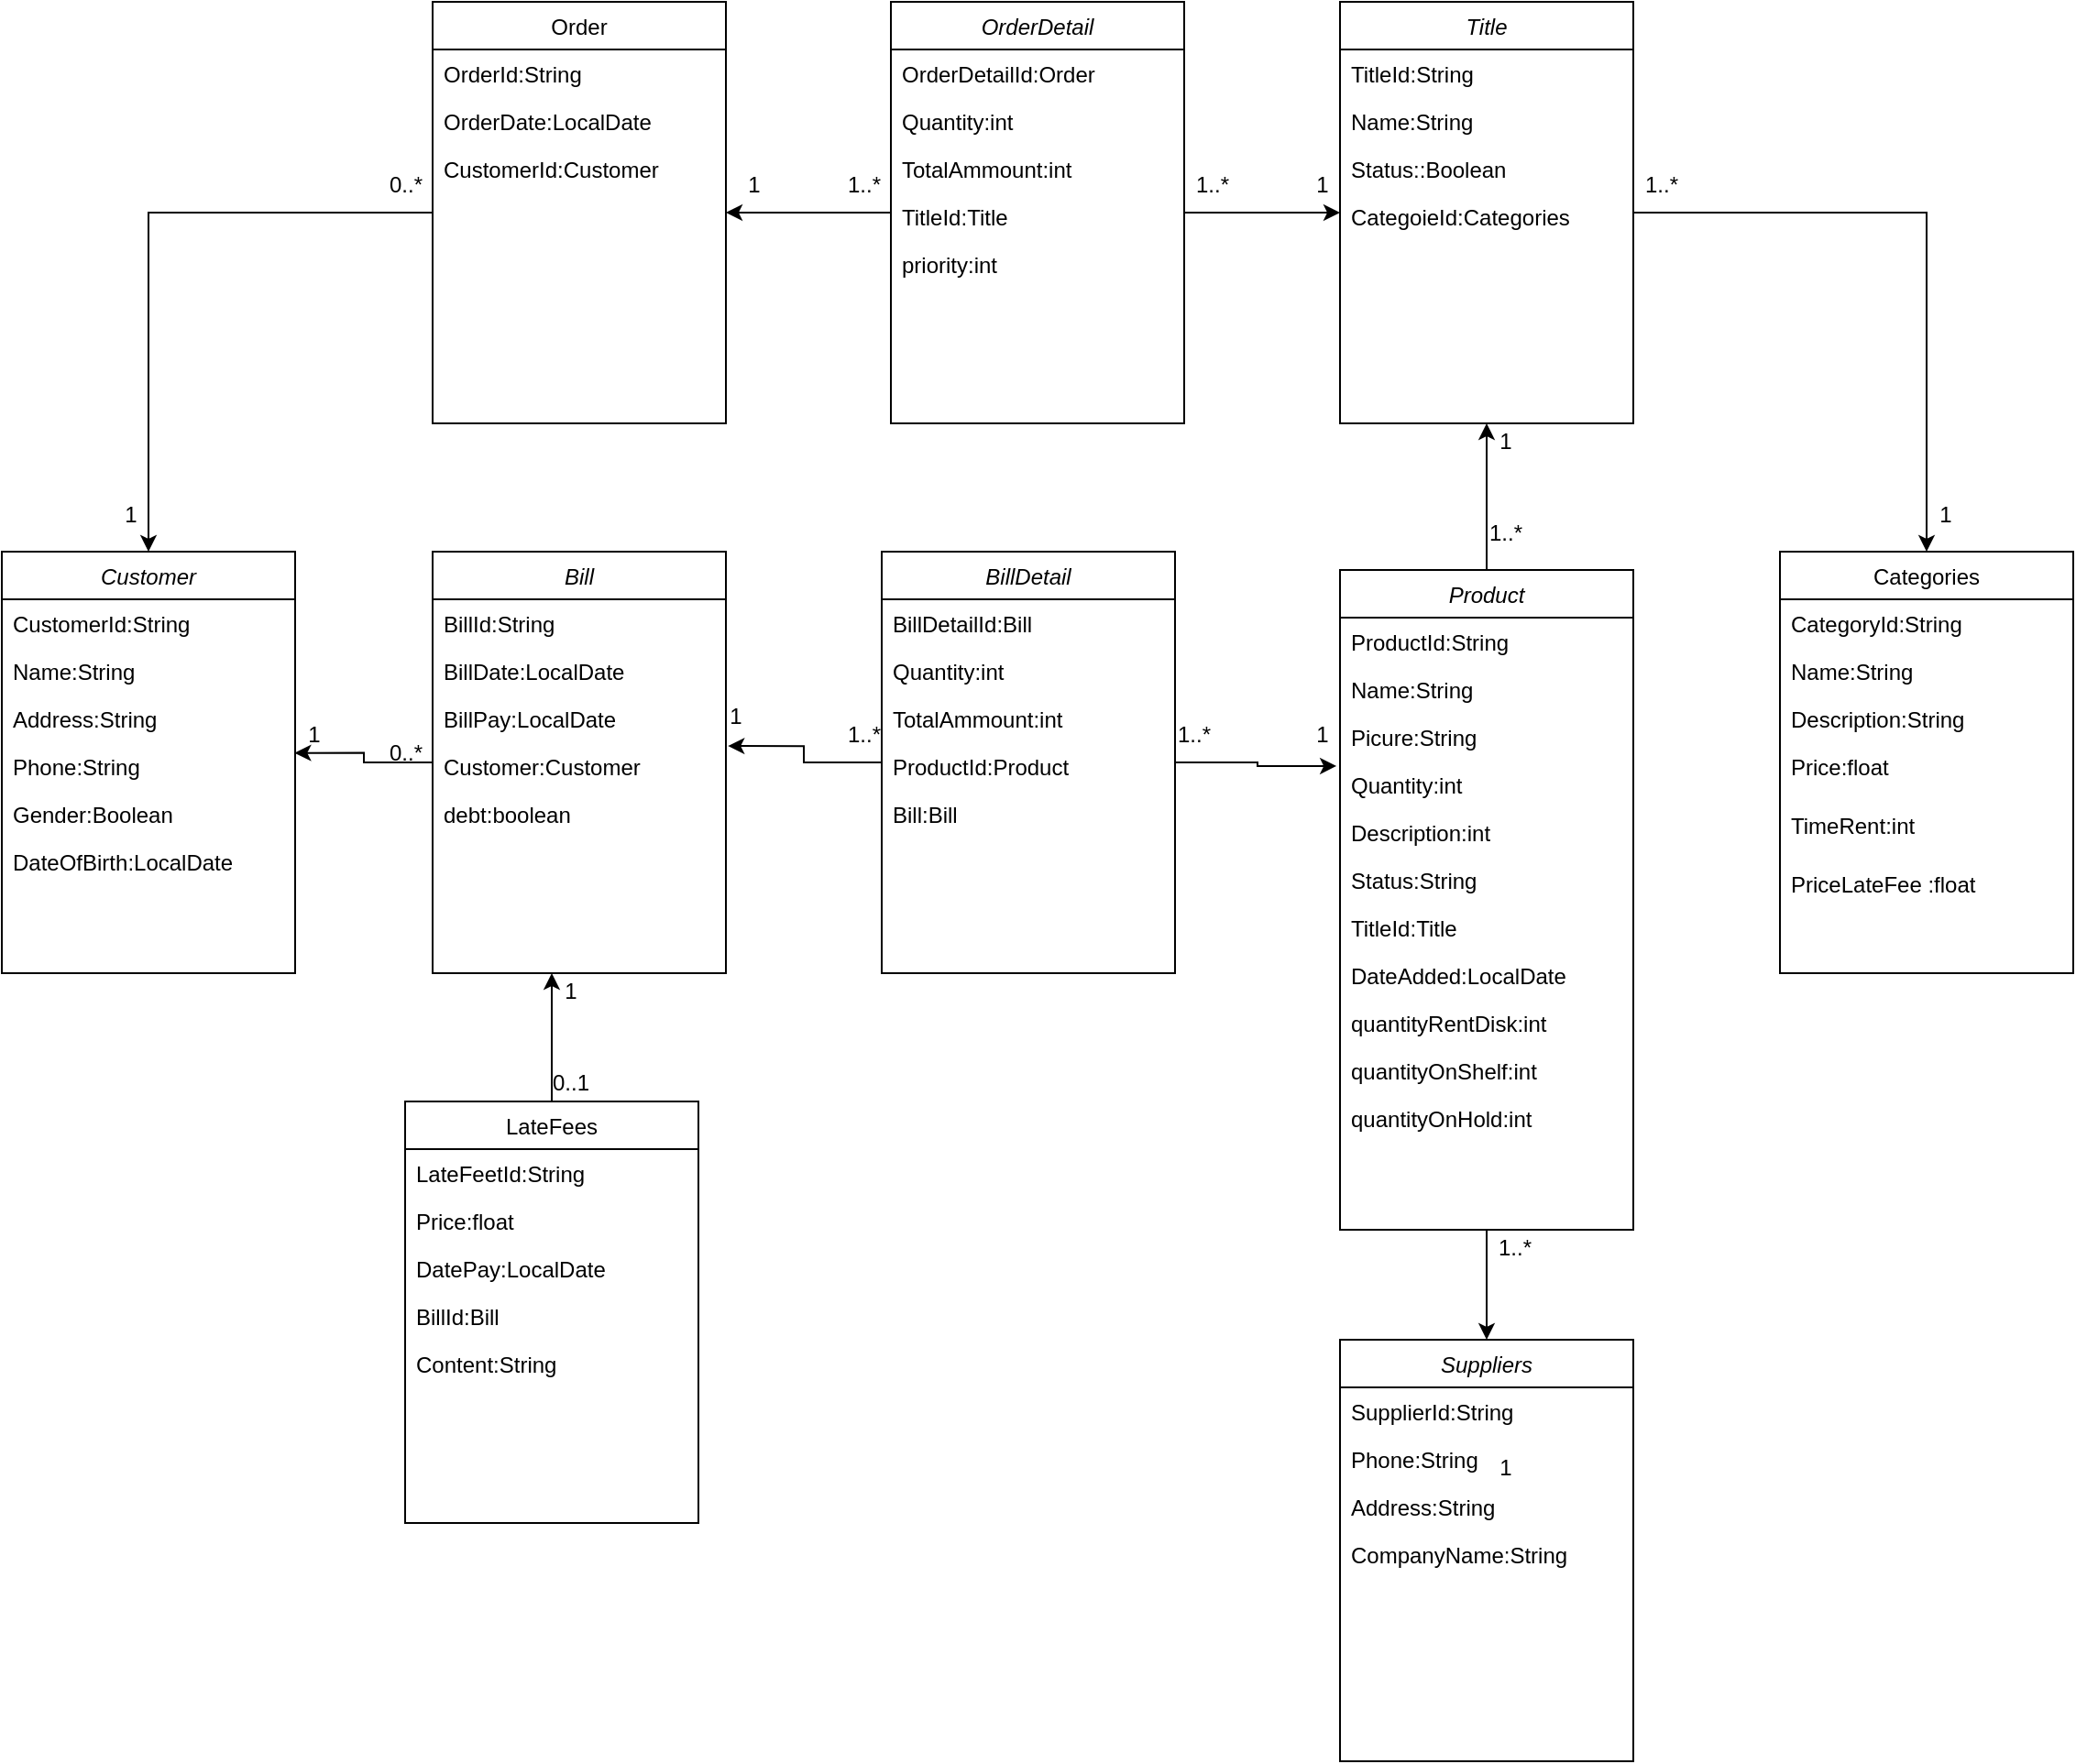 <mxfile version="13.10.9" type="github">
  <diagram id="C5RBs43oDa-KdzZeNtuy" name="Page-1">
    <mxGraphModel dx="1570" dy="2002" grid="1" gridSize="10" guides="1" tooltips="1" connect="1" arrows="1" fold="1" page="1" pageScale="1" pageWidth="827" pageHeight="1169" math="0" shadow="0">
      <root>
        <mxCell id="WIyWlLk6GJQsqaUBKTNV-0" />
        <mxCell id="WIyWlLk6GJQsqaUBKTNV-1" parent="WIyWlLk6GJQsqaUBKTNV-0" />
        <mxCell id="HUHal7CJubi-LXtCCVxJ-63" style="edgeStyle=orthogonalEdgeStyle;rounded=0;orthogonalLoop=1;jettySize=auto;html=1;entryX=0.5;entryY=0;entryDx=0;entryDy=0;" parent="WIyWlLk6GJQsqaUBKTNV-1" source="HUHal7CJubi-LXtCCVxJ-17" target="HUHal7CJubi-LXtCCVxJ-24" edge="1">
          <mxGeometry relative="1" as="geometry" />
        </mxCell>
        <mxCell id="HUHal7CJubi-LXtCCVxJ-87" style="edgeStyle=orthogonalEdgeStyle;rounded=0;orthogonalLoop=1;jettySize=auto;html=1;entryX=0.5;entryY=1;entryDx=0;entryDy=0;" parent="WIyWlLk6GJQsqaUBKTNV-1" source="HUHal7CJubi-LXtCCVxJ-17" target="HUHal7CJubi-LXtCCVxJ-28" edge="1">
          <mxGeometry relative="1" as="geometry" />
        </mxCell>
        <mxCell id="HUHal7CJubi-LXtCCVxJ-17" value="Product" style="swimlane;fontStyle=2;align=center;verticalAlign=top;childLayout=stackLayout;horizontal=1;startSize=26;horizontalStack=0;resizeParent=1;resizeLast=0;collapsible=1;marginBottom=0;rounded=0;shadow=0;strokeWidth=1;" parent="WIyWlLk6GJQsqaUBKTNV-1" vertex="1">
          <mxGeometry x="700" y="50" width="160" height="360" as="geometry">
            <mxRectangle x="230" y="140" width="160" height="26" as="alternateBounds" />
          </mxGeometry>
        </mxCell>
        <mxCell id="HUHal7CJubi-LXtCCVxJ-18" value="ProductId:String" style="text;align=left;verticalAlign=top;spacingLeft=4;spacingRight=4;overflow=hidden;rotatable=0;points=[[0,0.5],[1,0.5]];portConstraint=eastwest;" parent="HUHal7CJubi-LXtCCVxJ-17" vertex="1">
          <mxGeometry y="26" width="160" height="26" as="geometry" />
        </mxCell>
        <mxCell id="HUHal7CJubi-LXtCCVxJ-19" value="Name:String" style="text;align=left;verticalAlign=top;spacingLeft=4;spacingRight=4;overflow=hidden;rotatable=0;points=[[0,0.5],[1,0.5]];portConstraint=eastwest;" parent="HUHal7CJubi-LXtCCVxJ-17" vertex="1">
          <mxGeometry y="52" width="160" height="26" as="geometry" />
        </mxCell>
        <mxCell id="HUHal7CJubi-LXtCCVxJ-22" value="Picure:String" style="text;align=left;verticalAlign=top;spacingLeft=4;spacingRight=4;overflow=hidden;rotatable=0;points=[[0,0.5],[1,0.5]];portConstraint=eastwest;" parent="HUHal7CJubi-LXtCCVxJ-17" vertex="1">
          <mxGeometry y="78" width="160" height="26" as="geometry" />
        </mxCell>
        <mxCell id="HUHal7CJubi-LXtCCVxJ-51" value="Quantity:int" style="text;align=left;verticalAlign=top;spacingLeft=4;spacingRight=4;overflow=hidden;rotatable=0;points=[[0,0.5],[1,0.5]];portConstraint=eastwest;" parent="HUHal7CJubi-LXtCCVxJ-17" vertex="1">
          <mxGeometry y="104" width="160" height="26" as="geometry" />
        </mxCell>
        <mxCell id="HUHal7CJubi-LXtCCVxJ-52" value="Description:int" style="text;align=left;verticalAlign=top;spacingLeft=4;spacingRight=4;overflow=hidden;rotatable=0;points=[[0,0.5],[1,0.5]];portConstraint=eastwest;" parent="HUHal7CJubi-LXtCCVxJ-17" vertex="1">
          <mxGeometry y="130" width="160" height="26" as="geometry" />
        </mxCell>
        <mxCell id="HUHal7CJubi-LXtCCVxJ-54" value="Status:String" style="text;align=left;verticalAlign=top;spacingLeft=4;spacingRight=4;overflow=hidden;rotatable=0;points=[[0,0.5],[1,0.5]];portConstraint=eastwest;" parent="HUHal7CJubi-LXtCCVxJ-17" vertex="1">
          <mxGeometry y="156" width="160" height="26" as="geometry" />
        </mxCell>
        <mxCell id="3YXi7fwlqKHGW41oBB8G-20" value="TitleId:Title" style="text;align=left;verticalAlign=top;spacingLeft=4;spacingRight=4;overflow=hidden;rotatable=0;points=[[0,0.5],[1,0.5]];portConstraint=eastwest;" parent="HUHal7CJubi-LXtCCVxJ-17" vertex="1">
          <mxGeometry y="182" width="160" height="26" as="geometry" />
        </mxCell>
        <mxCell id="3YXi7fwlqKHGW41oBB8G-22" value="DateAdded:LocalDate" style="text;align=left;verticalAlign=top;spacingLeft=4;spacingRight=4;overflow=hidden;rotatable=0;points=[[0,0.5],[1,0.5]];portConstraint=eastwest;" parent="HUHal7CJubi-LXtCCVxJ-17" vertex="1">
          <mxGeometry y="208" width="160" height="26" as="geometry" />
        </mxCell>
        <mxCell id="K57Bx2B3F6xxLBVEfAJs-2" value="quantityRentDisk:int" style="text;align=left;verticalAlign=top;spacingLeft=4;spacingRight=4;overflow=hidden;rotatable=0;points=[[0,0.5],[1,0.5]];portConstraint=eastwest;" vertex="1" parent="HUHal7CJubi-LXtCCVxJ-17">
          <mxGeometry y="234" width="160" height="26" as="geometry" />
        </mxCell>
        <mxCell id="K57Bx2B3F6xxLBVEfAJs-3" value="quantityOnShelf:int" style="text;align=left;verticalAlign=top;spacingLeft=4;spacingRight=4;overflow=hidden;rotatable=0;points=[[0,0.5],[1,0.5]];portConstraint=eastwest;" vertex="1" parent="HUHal7CJubi-LXtCCVxJ-17">
          <mxGeometry y="260" width="160" height="26" as="geometry" />
        </mxCell>
        <mxCell id="K57Bx2B3F6xxLBVEfAJs-4" value="quantityOnHold:int" style="text;align=left;verticalAlign=top;spacingLeft=4;spacingRight=4;overflow=hidden;rotatable=0;points=[[0,0.5],[1,0.5]];portConstraint=eastwest;" vertex="1" parent="HUHal7CJubi-LXtCCVxJ-17">
          <mxGeometry y="286" width="160" height="26" as="geometry" />
        </mxCell>
        <mxCell id="zkfFHV4jXpPFQw0GAbJ--6" value="Categories" style="swimlane;fontStyle=0;align=center;verticalAlign=top;childLayout=stackLayout;horizontal=1;startSize=26;horizontalStack=0;resizeParent=1;resizeLast=0;collapsible=1;marginBottom=0;rounded=0;shadow=0;strokeWidth=1;" parent="WIyWlLk6GJQsqaUBKTNV-1" vertex="1">
          <mxGeometry x="940" y="40" width="160" height="230" as="geometry">
            <mxRectangle x="130" y="380" width="160" height="26" as="alternateBounds" />
          </mxGeometry>
        </mxCell>
        <mxCell id="HUHal7CJubi-LXtCCVxJ-9" value="CategoryId:String" style="text;align=left;verticalAlign=top;spacingLeft=4;spacingRight=4;overflow=hidden;rotatable=0;points=[[0,0.5],[1,0.5]];portConstraint=eastwest;" parent="zkfFHV4jXpPFQw0GAbJ--6" vertex="1">
          <mxGeometry y="26" width="160" height="26" as="geometry" />
        </mxCell>
        <mxCell id="HUHal7CJubi-LXtCCVxJ-15" value="Name:String" style="text;align=left;verticalAlign=top;spacingLeft=4;spacingRight=4;overflow=hidden;rotatable=0;points=[[0,0.5],[1,0.5]];portConstraint=eastwest;" parent="zkfFHV4jXpPFQw0GAbJ--6" vertex="1">
          <mxGeometry y="52" width="160" height="26" as="geometry" />
        </mxCell>
        <mxCell id="HUHal7CJubi-LXtCCVxJ-56" value="Description:String" style="text;align=left;verticalAlign=top;spacingLeft=4;spacingRight=4;overflow=hidden;rotatable=0;points=[[0,0.5],[1,0.5]];portConstraint=eastwest;" parent="zkfFHV4jXpPFQw0GAbJ--6" vertex="1">
          <mxGeometry y="78" width="160" height="26" as="geometry" />
        </mxCell>
        <mxCell id="HUHal7CJubi-LXtCCVxJ-83" value="Price:float" style="text;align=left;verticalAlign=top;spacingLeft=4;spacingRight=4;overflow=hidden;rotatable=0;points=[[0,0.5],[1,0.5]];portConstraint=eastwest;" parent="zkfFHV4jXpPFQw0GAbJ--6" vertex="1">
          <mxGeometry y="104" width="160" height="32" as="geometry" />
        </mxCell>
        <mxCell id="N1oxQZjnL26XVoBsQ3vX-0" value="TimeRent:int" style="text;align=left;verticalAlign=top;spacingLeft=4;spacingRight=4;overflow=hidden;rotatable=0;points=[[0,0.5],[1,0.5]];portConstraint=eastwest;" parent="zkfFHV4jXpPFQw0GAbJ--6" vertex="1">
          <mxGeometry y="136" width="160" height="32" as="geometry" />
        </mxCell>
        <mxCell id="K57Bx2B3F6xxLBVEfAJs-1" value="PriceLateFee :float" style="text;align=left;verticalAlign=top;spacingLeft=4;spacingRight=4;overflow=hidden;rotatable=0;points=[[0,0.5],[1,0.5]];portConstraint=eastwest;" vertex="1" parent="zkfFHV4jXpPFQw0GAbJ--6">
          <mxGeometry y="168" width="160" height="32" as="geometry" />
        </mxCell>
        <mxCell id="HUHal7CJubi-LXtCCVxJ-24" value="Suppliers" style="swimlane;fontStyle=2;align=center;verticalAlign=top;childLayout=stackLayout;horizontal=1;startSize=26;horizontalStack=0;resizeParent=1;resizeLast=0;collapsible=1;marginBottom=0;rounded=0;shadow=0;strokeWidth=1;" parent="WIyWlLk6GJQsqaUBKTNV-1" vertex="1">
          <mxGeometry x="700" y="470" width="160" height="230" as="geometry">
            <mxRectangle x="230" y="140" width="160" height="26" as="alternateBounds" />
          </mxGeometry>
        </mxCell>
        <mxCell id="HUHal7CJubi-LXtCCVxJ-25" value="SupplierId:String" style="text;align=left;verticalAlign=top;spacingLeft=4;spacingRight=4;overflow=hidden;rotatable=0;points=[[0,0.5],[1,0.5]];portConstraint=eastwest;" parent="HUHal7CJubi-LXtCCVxJ-24" vertex="1">
          <mxGeometry y="26" width="160" height="26" as="geometry" />
        </mxCell>
        <mxCell id="HUHal7CJubi-LXtCCVxJ-26" value="Phone:String" style="text;align=left;verticalAlign=top;spacingLeft=4;spacingRight=4;overflow=hidden;rotatable=0;points=[[0,0.5],[1,0.5]];portConstraint=eastwest;" parent="HUHal7CJubi-LXtCCVxJ-24" vertex="1">
          <mxGeometry y="52" width="160" height="26" as="geometry" />
        </mxCell>
        <mxCell id="HUHal7CJubi-LXtCCVxJ-27" value="Address:String" style="text;align=left;verticalAlign=top;spacingLeft=4;spacingRight=4;overflow=hidden;rotatable=0;points=[[0,0.5],[1,0.5]];portConstraint=eastwest;" parent="HUHal7CJubi-LXtCCVxJ-24" vertex="1">
          <mxGeometry y="78" width="160" height="26" as="geometry" />
        </mxCell>
        <mxCell id="HUHal7CJubi-LXtCCVxJ-32" value="CompanyName:String" style="text;align=left;verticalAlign=top;spacingLeft=4;spacingRight=4;overflow=hidden;rotatable=0;points=[[0,0.5],[1,0.5]];portConstraint=eastwest;" parent="HUHal7CJubi-LXtCCVxJ-24" vertex="1">
          <mxGeometry y="104" width="160" height="26" as="geometry" />
        </mxCell>
        <mxCell id="HUHal7CJubi-LXtCCVxJ-65" value="1" style="text;html=1;align=center;verticalAlign=middle;resizable=0;points=[];autosize=1;" parent="WIyWlLk6GJQsqaUBKTNV-1" vertex="1">
          <mxGeometry x="780" y="530" width="20" height="20" as="geometry" />
        </mxCell>
        <mxCell id="HUHal7CJubi-LXtCCVxJ-66" value="1..*" style="text;html=1;align=center;verticalAlign=middle;resizable=0;points=[];autosize=1;" parent="WIyWlLk6GJQsqaUBKTNV-1" vertex="1">
          <mxGeometry x="780" y="410" width="30" height="20" as="geometry" />
        </mxCell>
        <mxCell id="HUHal7CJubi-LXtCCVxJ-67" value="1..*" style="text;html=1;align=center;verticalAlign=middle;resizable=0;points=[];autosize=1;" parent="WIyWlLk6GJQsqaUBKTNV-1" vertex="1">
          <mxGeometry x="860" y="-170" width="30" height="20" as="geometry" />
        </mxCell>
        <mxCell id="HUHal7CJubi-LXtCCVxJ-68" value="1" style="text;html=1;align=center;verticalAlign=middle;resizable=0;points=[];autosize=1;" parent="WIyWlLk6GJQsqaUBKTNV-1" vertex="1">
          <mxGeometry x="1020" y="10" width="20" height="20" as="geometry" />
        </mxCell>
        <mxCell id="HUHal7CJubi-LXtCCVxJ-75" style="edgeStyle=orthogonalEdgeStyle;rounded=0;orthogonalLoop=1;jettySize=auto;html=1;entryX=0.998;entryY=0.224;entryDx=0;entryDy=0;entryPerimeter=0;" parent="WIyWlLk6GJQsqaUBKTNV-1" source="HUHal7CJubi-LXtCCVxJ-57" target="HUHal7CJubi-LXtCCVxJ-11" edge="1">
          <mxGeometry relative="1" as="geometry" />
        </mxCell>
        <mxCell id="HUHal7CJubi-LXtCCVxJ-73" style="edgeStyle=orthogonalEdgeStyle;rounded=0;orthogonalLoop=1;jettySize=auto;html=1;entryX=-0.012;entryY=0.115;entryDx=0;entryDy=0;entryPerimeter=0;" parent="WIyWlLk6GJQsqaUBKTNV-1" source="HUHal7CJubi-LXtCCVxJ-39" target="HUHal7CJubi-LXtCCVxJ-51" edge="1">
          <mxGeometry relative="1" as="geometry" />
        </mxCell>
        <mxCell id="HUHal7CJubi-LXtCCVxJ-74" style="edgeStyle=orthogonalEdgeStyle;rounded=0;orthogonalLoop=1;jettySize=auto;html=1;entryX=1.007;entryY=0.079;entryDx=0;entryDy=0;entryPerimeter=0;" parent="WIyWlLk6GJQsqaUBKTNV-1" source="HUHal7CJubi-LXtCCVxJ-39" target="HUHal7CJubi-LXtCCVxJ-61" edge="1">
          <mxGeometry relative="1" as="geometry" />
        </mxCell>
        <mxCell id="HUHal7CJubi-LXtCCVxJ-39" value="BillDetail" style="swimlane;fontStyle=2;align=center;verticalAlign=top;childLayout=stackLayout;horizontal=1;startSize=26;horizontalStack=0;resizeParent=1;resizeLast=0;collapsible=1;marginBottom=0;rounded=0;shadow=0;strokeWidth=1;" parent="WIyWlLk6GJQsqaUBKTNV-1" vertex="1">
          <mxGeometry x="450" y="40" width="160" height="230" as="geometry">
            <mxRectangle x="230" y="140" width="160" height="26" as="alternateBounds" />
          </mxGeometry>
        </mxCell>
        <mxCell id="HUHal7CJubi-LXtCCVxJ-40" value="BillDetailId:Bill" style="text;align=left;verticalAlign=top;spacingLeft=4;spacingRight=4;overflow=hidden;rotatable=0;points=[[0,0.5],[1,0.5]];portConstraint=eastwest;" parent="HUHal7CJubi-LXtCCVxJ-39" vertex="1">
          <mxGeometry y="26" width="160" height="26" as="geometry" />
        </mxCell>
        <mxCell id="HUHal7CJubi-LXtCCVxJ-41" value="Quantity:int" style="text;align=left;verticalAlign=top;spacingLeft=4;spacingRight=4;overflow=hidden;rotatable=0;points=[[0,0.5],[1,0.5]];portConstraint=eastwest;" parent="HUHal7CJubi-LXtCCVxJ-39" vertex="1">
          <mxGeometry y="52" width="160" height="26" as="geometry" />
        </mxCell>
        <mxCell id="HUHal7CJubi-LXtCCVxJ-42" value="TotalAmmount:int" style="text;align=left;verticalAlign=top;spacingLeft=4;spacingRight=4;overflow=hidden;rotatable=0;points=[[0,0.5],[1,0.5]];portConstraint=eastwest;" parent="HUHal7CJubi-LXtCCVxJ-39" vertex="1">
          <mxGeometry y="78" width="160" height="26" as="geometry" />
        </mxCell>
        <mxCell id="HUHal7CJubi-LXtCCVxJ-43" value="ProductId:Product" style="text;align=left;verticalAlign=top;spacingLeft=4;spacingRight=4;overflow=hidden;rotatable=0;points=[[0,0.5],[1,0.5]];portConstraint=eastwest;" parent="HUHal7CJubi-LXtCCVxJ-39" vertex="1">
          <mxGeometry y="104" width="160" height="26" as="geometry" />
        </mxCell>
        <mxCell id="K57Bx2B3F6xxLBVEfAJs-0" value="Bill:Bill" style="text;align=left;verticalAlign=top;spacingLeft=4;spacingRight=4;overflow=hidden;rotatable=0;points=[[0,0.5],[1,0.5]];portConstraint=eastwest;" vertex="1" parent="HUHal7CJubi-LXtCCVxJ-39">
          <mxGeometry y="130" width="160" height="26" as="geometry" />
        </mxCell>
        <mxCell id="zkfFHV4jXpPFQw0GAbJ--0" value="Customer" style="swimlane;fontStyle=2;align=center;verticalAlign=top;childLayout=stackLayout;horizontal=1;startSize=26;horizontalStack=0;resizeParent=1;resizeLast=0;collapsible=1;marginBottom=0;rounded=0;shadow=0;strokeWidth=1;" parent="WIyWlLk6GJQsqaUBKTNV-1" vertex="1">
          <mxGeometry x="-30" y="40" width="160" height="230" as="geometry">
            <mxRectangle x="230" y="140" width="160" height="26" as="alternateBounds" />
          </mxGeometry>
        </mxCell>
        <mxCell id="HUHal7CJubi-LXtCCVxJ-16" value="CustomerId:String" style="text;align=left;verticalAlign=top;spacingLeft=4;spacingRight=4;overflow=hidden;rotatable=0;points=[[0,0.5],[1,0.5]];portConstraint=eastwest;" parent="zkfFHV4jXpPFQw0GAbJ--0" vertex="1">
          <mxGeometry y="26" width="160" height="26" as="geometry" />
        </mxCell>
        <mxCell id="HUHal7CJubi-LXtCCVxJ-8" value="Name:String" style="text;align=left;verticalAlign=top;spacingLeft=4;spacingRight=4;overflow=hidden;rotatable=0;points=[[0,0.5],[1,0.5]];portConstraint=eastwest;" parent="zkfFHV4jXpPFQw0GAbJ--0" vertex="1">
          <mxGeometry y="52" width="160" height="26" as="geometry" />
        </mxCell>
        <mxCell id="HUHal7CJubi-LXtCCVxJ-10" value="Address:String" style="text;align=left;verticalAlign=top;spacingLeft=4;spacingRight=4;overflow=hidden;rotatable=0;points=[[0,0.5],[1,0.5]];portConstraint=eastwest;" parent="zkfFHV4jXpPFQw0GAbJ--0" vertex="1">
          <mxGeometry y="78" width="160" height="26" as="geometry" />
        </mxCell>
        <mxCell id="HUHal7CJubi-LXtCCVxJ-11" value="Phone:String" style="text;align=left;verticalAlign=top;spacingLeft=4;spacingRight=4;overflow=hidden;rotatable=0;points=[[0,0.5],[1,0.5]];portConstraint=eastwest;" parent="zkfFHV4jXpPFQw0GAbJ--0" vertex="1">
          <mxGeometry y="104" width="160" height="26" as="geometry" />
        </mxCell>
        <mxCell id="HUHal7CJubi-LXtCCVxJ-55" value="Gender:Boolean" style="text;align=left;verticalAlign=top;spacingLeft=4;spacingRight=4;overflow=hidden;rotatable=0;points=[[0,0.5],[1,0.5]];portConstraint=eastwest;" parent="zkfFHV4jXpPFQw0GAbJ--0" vertex="1">
          <mxGeometry y="130" width="160" height="26" as="geometry" />
        </mxCell>
        <mxCell id="3YXi7fwlqKHGW41oBB8G-0" value="DateOfBirth:LocalDate" style="text;align=left;verticalAlign=top;spacingLeft=4;spacingRight=4;overflow=hidden;rotatable=0;points=[[0,0.5],[1,0.5]];portConstraint=eastwest;" parent="zkfFHV4jXpPFQw0GAbJ--0" vertex="1">
          <mxGeometry y="156" width="160" height="26" as="geometry" />
        </mxCell>
        <mxCell id="HUHal7CJubi-LXtCCVxJ-76" value="1" style="text;html=1;align=center;verticalAlign=middle;resizable=0;points=[];autosize=1;" parent="WIyWlLk6GJQsqaUBKTNV-1" vertex="1">
          <mxGeometry x="130" y="130" width="20" height="20" as="geometry" />
        </mxCell>
        <mxCell id="HUHal7CJubi-LXtCCVxJ-77" value="1" style="text;html=1;align=center;verticalAlign=middle;resizable=0;points=[];autosize=1;" parent="WIyWlLk6GJQsqaUBKTNV-1" vertex="1">
          <mxGeometry x="680" y="130" width="20" height="20" as="geometry" />
        </mxCell>
        <mxCell id="HUHal7CJubi-LXtCCVxJ-78" value="1" style="text;html=1;align=center;verticalAlign=middle;resizable=0;points=[];autosize=1;" parent="WIyWlLk6GJQsqaUBKTNV-1" vertex="1">
          <mxGeometry x="360" y="120" width="20" height="20" as="geometry" />
        </mxCell>
        <mxCell id="HUHal7CJubi-LXtCCVxJ-79" value="1..*" style="text;html=1;align=center;verticalAlign=middle;resizable=0;points=[];autosize=1;" parent="WIyWlLk6GJQsqaUBKTNV-1" vertex="1">
          <mxGeometry x="425" y="130" width="30" height="20" as="geometry" />
        </mxCell>
        <mxCell id="HUHal7CJubi-LXtCCVxJ-80" value="1..*" style="text;html=1;align=center;verticalAlign=middle;resizable=0;points=[];autosize=1;" parent="WIyWlLk6GJQsqaUBKTNV-1" vertex="1">
          <mxGeometry x="605" y="130" width="30" height="20" as="geometry" />
        </mxCell>
        <mxCell id="HUHal7CJubi-LXtCCVxJ-81" value="0..*" style="text;html=1;align=center;verticalAlign=middle;resizable=0;points=[];autosize=1;" parent="WIyWlLk6GJQsqaUBKTNV-1" vertex="1">
          <mxGeometry x="175" y="140" width="30" height="20" as="geometry" />
        </mxCell>
        <mxCell id="3YXi7fwlqKHGW41oBB8G-24" style="edgeStyle=orthogonalEdgeStyle;rounded=0;orthogonalLoop=1;jettySize=auto;html=1;entryX=0.5;entryY=0;entryDx=0;entryDy=0;" parent="WIyWlLk6GJQsqaUBKTNV-1" source="HUHal7CJubi-LXtCCVxJ-28" target="zkfFHV4jXpPFQw0GAbJ--6" edge="1">
          <mxGeometry relative="1" as="geometry" />
        </mxCell>
        <mxCell id="HUHal7CJubi-LXtCCVxJ-28" value="Title" style="swimlane;fontStyle=2;align=center;verticalAlign=top;childLayout=stackLayout;horizontal=1;startSize=26;horizontalStack=0;resizeParent=1;resizeLast=0;collapsible=1;marginBottom=0;rounded=0;shadow=0;strokeWidth=1;" parent="WIyWlLk6GJQsqaUBKTNV-1" vertex="1">
          <mxGeometry x="700" y="-260" width="160" height="230" as="geometry">
            <mxRectangle x="230" y="140" width="160" height="26" as="alternateBounds" />
          </mxGeometry>
        </mxCell>
        <mxCell id="HUHal7CJubi-LXtCCVxJ-29" value="TitleId:String" style="text;align=left;verticalAlign=top;spacingLeft=4;spacingRight=4;overflow=hidden;rotatable=0;points=[[0,0.5],[1,0.5]];portConstraint=eastwest;" parent="HUHal7CJubi-LXtCCVxJ-28" vertex="1">
          <mxGeometry y="26" width="160" height="26" as="geometry" />
        </mxCell>
        <mxCell id="HUHal7CJubi-LXtCCVxJ-30" value="Name:String" style="text;align=left;verticalAlign=top;spacingLeft=4;spacingRight=4;overflow=hidden;rotatable=0;points=[[0,0.5],[1,0.5]];portConstraint=eastwest;" parent="HUHal7CJubi-LXtCCVxJ-28" vertex="1">
          <mxGeometry y="52" width="160" height="26" as="geometry" />
        </mxCell>
        <mxCell id="3YXi7fwlqKHGW41oBB8G-26" value="Status::Boolean" style="text;align=left;verticalAlign=top;spacingLeft=4;spacingRight=4;overflow=hidden;rotatable=0;points=[[0,0.5],[1,0.5]];portConstraint=eastwest;" parent="HUHal7CJubi-LXtCCVxJ-28" vertex="1">
          <mxGeometry y="78" width="160" height="26" as="geometry" />
        </mxCell>
        <mxCell id="3YXi7fwlqKHGW41oBB8G-27" value="CategoieId:Categories" style="text;align=left;verticalAlign=top;spacingLeft=4;spacingRight=4;overflow=hidden;rotatable=0;points=[[0,0.5],[1,0.5]];portConstraint=eastwest;" parent="HUHal7CJubi-LXtCCVxJ-28" vertex="1">
          <mxGeometry y="104" width="160" height="26" as="geometry" />
        </mxCell>
        <mxCell id="HUHal7CJubi-LXtCCVxJ-88" value="1" style="text;html=1;align=center;verticalAlign=middle;resizable=0;points=[];autosize=1;" parent="WIyWlLk6GJQsqaUBKTNV-1" vertex="1">
          <mxGeometry x="780" y="-30" width="20" height="20" as="geometry" />
        </mxCell>
        <mxCell id="HUHal7CJubi-LXtCCVxJ-89" value="1..*" style="text;html=1;align=center;verticalAlign=middle;resizable=0;points=[];autosize=1;" parent="WIyWlLk6GJQsqaUBKTNV-1" vertex="1">
          <mxGeometry x="775" y="20" width="30" height="20" as="geometry" />
        </mxCell>
        <mxCell id="HUHal7CJubi-LXtCCVxJ-107" style="edgeStyle=orthogonalEdgeStyle;rounded=0;orthogonalLoop=1;jettySize=auto;html=1;" parent="WIyWlLk6GJQsqaUBKTNV-1" source="HUHal7CJubi-LXtCCVxJ-69" edge="1">
          <mxGeometry relative="1" as="geometry">
            <mxPoint x="270" y="270" as="targetPoint" />
          </mxGeometry>
        </mxCell>
        <mxCell id="HUHal7CJubi-LXtCCVxJ-69" value="LateFees" style="swimlane;fontStyle=0;align=center;verticalAlign=top;childLayout=stackLayout;horizontal=1;startSize=26;horizontalStack=0;resizeParent=1;resizeLast=0;collapsible=1;marginBottom=0;rounded=0;shadow=0;strokeWidth=1;" parent="WIyWlLk6GJQsqaUBKTNV-1" vertex="1">
          <mxGeometry x="190" y="340" width="160" height="230" as="geometry">
            <mxRectangle x="130" y="380" width="160" height="26" as="alternateBounds" />
          </mxGeometry>
        </mxCell>
        <mxCell id="HUHal7CJubi-LXtCCVxJ-70" value="LateFeetId:String" style="text;align=left;verticalAlign=top;spacingLeft=4;spacingRight=4;overflow=hidden;rotatable=0;points=[[0,0.5],[1,0.5]];portConstraint=eastwest;" parent="HUHal7CJubi-LXtCCVxJ-69" vertex="1">
          <mxGeometry y="26" width="160" height="26" as="geometry" />
        </mxCell>
        <mxCell id="HUHal7CJubi-LXtCCVxJ-71" value="Price:float" style="text;align=left;verticalAlign=top;spacingLeft=4;spacingRight=4;overflow=hidden;rotatable=0;points=[[0,0.5],[1,0.5]];portConstraint=eastwest;" parent="HUHal7CJubi-LXtCCVxJ-69" vertex="1">
          <mxGeometry y="52" width="160" height="26" as="geometry" />
        </mxCell>
        <mxCell id="HUHal7CJubi-LXtCCVxJ-86" value="DatePay:LocalDate" style="text;align=left;verticalAlign=top;spacingLeft=4;spacingRight=4;overflow=hidden;rotatable=0;points=[[0,0.5],[1,0.5]];portConstraint=eastwest;" parent="HUHal7CJubi-LXtCCVxJ-69" vertex="1">
          <mxGeometry y="78" width="160" height="26" as="geometry" />
        </mxCell>
        <mxCell id="HUHal7CJubi-LXtCCVxJ-96" value="BillId:Bill" style="text;align=left;verticalAlign=top;spacingLeft=4;spacingRight=4;overflow=hidden;rotatable=0;points=[[0,0.5],[1,0.5]];portConstraint=eastwest;" parent="HUHal7CJubi-LXtCCVxJ-69" vertex="1">
          <mxGeometry y="104" width="160" height="26" as="geometry" />
        </mxCell>
        <mxCell id="3YXi7fwlqKHGW41oBB8G-21" value="Content:String" style="text;align=left;verticalAlign=top;spacingLeft=4;spacingRight=4;overflow=hidden;rotatable=0;points=[[0,0.5],[1,0.5]];portConstraint=eastwest;" parent="HUHal7CJubi-LXtCCVxJ-69" vertex="1">
          <mxGeometry y="130" width="160" height="26" as="geometry" />
        </mxCell>
        <mxCell id="HUHal7CJubi-LXtCCVxJ-109" style="edgeStyle=orthogonalEdgeStyle;rounded=0;orthogonalLoop=1;jettySize=auto;html=1;" parent="WIyWlLk6GJQsqaUBKTNV-1" source="HUHal7CJubi-LXtCCVxJ-90" target="zkfFHV4jXpPFQw0GAbJ--0" edge="1">
          <mxGeometry relative="1" as="geometry" />
        </mxCell>
        <mxCell id="3YXi7fwlqKHGW41oBB8G-1" value="0..1" style="text;html=1;align=center;verticalAlign=middle;resizable=0;points=[];autosize=1;" parent="WIyWlLk6GJQsqaUBKTNV-1" vertex="1">
          <mxGeometry x="260" y="320" width="40" height="20" as="geometry" />
        </mxCell>
        <mxCell id="3YXi7fwlqKHGW41oBB8G-2" value="1" style="text;html=1;align=center;verticalAlign=middle;resizable=0;points=[];autosize=1;" parent="WIyWlLk6GJQsqaUBKTNV-1" vertex="1">
          <mxGeometry x="270" y="270" width="20" height="20" as="geometry" />
        </mxCell>
        <mxCell id="3YXi7fwlqKHGW41oBB8G-4" value="1" style="text;html=1;align=center;verticalAlign=middle;resizable=0;points=[];autosize=1;" parent="WIyWlLk6GJQsqaUBKTNV-1" vertex="1">
          <mxGeometry x="30" y="10" width="20" height="20" as="geometry" />
        </mxCell>
        <mxCell id="3YXi7fwlqKHGW41oBB8G-13" style="edgeStyle=orthogonalEdgeStyle;rounded=0;orthogonalLoop=1;jettySize=auto;html=1;entryX=1;entryY=0.5;entryDx=0;entryDy=0;" parent="WIyWlLk6GJQsqaUBKTNV-1" source="3YXi7fwlqKHGW41oBB8G-8" target="HUHal7CJubi-LXtCCVxJ-90" edge="1">
          <mxGeometry relative="1" as="geometry" />
        </mxCell>
        <mxCell id="3YXi7fwlqKHGW41oBB8G-14" style="edgeStyle=orthogonalEdgeStyle;rounded=0;orthogonalLoop=1;jettySize=auto;html=1;entryX=0;entryY=0.5;entryDx=0;entryDy=0;" parent="WIyWlLk6GJQsqaUBKTNV-1" source="3YXi7fwlqKHGW41oBB8G-8" target="HUHal7CJubi-LXtCCVxJ-28" edge="1">
          <mxGeometry relative="1" as="geometry" />
        </mxCell>
        <mxCell id="3YXi7fwlqKHGW41oBB8G-8" value="OrderDetail" style="swimlane;fontStyle=2;align=center;verticalAlign=top;childLayout=stackLayout;horizontal=1;startSize=26;horizontalStack=0;resizeParent=1;resizeLast=0;collapsible=1;marginBottom=0;rounded=0;shadow=0;strokeWidth=1;" parent="WIyWlLk6GJQsqaUBKTNV-1" vertex="1">
          <mxGeometry x="455" y="-260" width="160" height="230" as="geometry">
            <mxRectangle x="230" y="140" width="160" height="26" as="alternateBounds" />
          </mxGeometry>
        </mxCell>
        <mxCell id="3YXi7fwlqKHGW41oBB8G-9" value="OrderDetailId:Order" style="text;align=left;verticalAlign=top;spacingLeft=4;spacingRight=4;overflow=hidden;rotatable=0;points=[[0,0.5],[1,0.5]];portConstraint=eastwest;" parent="3YXi7fwlqKHGW41oBB8G-8" vertex="1">
          <mxGeometry y="26" width="160" height="26" as="geometry" />
        </mxCell>
        <mxCell id="3YXi7fwlqKHGW41oBB8G-10" value="Quantity:int" style="text;align=left;verticalAlign=top;spacingLeft=4;spacingRight=4;overflow=hidden;rotatable=0;points=[[0,0.5],[1,0.5]];portConstraint=eastwest;" parent="3YXi7fwlqKHGW41oBB8G-8" vertex="1">
          <mxGeometry y="52" width="160" height="26" as="geometry" />
        </mxCell>
        <mxCell id="3YXi7fwlqKHGW41oBB8G-11" value="TotalAmmount:int" style="text;align=left;verticalAlign=top;spacingLeft=4;spacingRight=4;overflow=hidden;rotatable=0;points=[[0,0.5],[1,0.5]];portConstraint=eastwest;" parent="3YXi7fwlqKHGW41oBB8G-8" vertex="1">
          <mxGeometry y="78" width="160" height="26" as="geometry" />
        </mxCell>
        <mxCell id="3YXi7fwlqKHGW41oBB8G-12" value="TitleId:Title" style="text;align=left;verticalAlign=top;spacingLeft=4;spacingRight=4;overflow=hidden;rotatable=0;points=[[0,0.5],[1,0.5]];portConstraint=eastwest;" parent="3YXi7fwlqKHGW41oBB8G-8" vertex="1">
          <mxGeometry y="104" width="160" height="26" as="geometry" />
        </mxCell>
        <mxCell id="Qfo892uC5DIeoJUVAPmd-0" value="priority:int" style="text;align=left;verticalAlign=top;spacingLeft=4;spacingRight=4;overflow=hidden;rotatable=0;points=[[0,0.5],[1,0.5]];portConstraint=eastwest;" parent="3YXi7fwlqKHGW41oBB8G-8" vertex="1">
          <mxGeometry y="130" width="160" height="26" as="geometry" />
        </mxCell>
        <mxCell id="HUHal7CJubi-LXtCCVxJ-90" value="Order" style="swimlane;fontStyle=0;align=center;verticalAlign=top;childLayout=stackLayout;horizontal=1;startSize=26;horizontalStack=0;resizeParent=1;resizeLast=0;collapsible=1;marginBottom=0;rounded=0;shadow=0;strokeWidth=1;" parent="WIyWlLk6GJQsqaUBKTNV-1" vertex="1">
          <mxGeometry x="205" y="-260" width="160" height="230" as="geometry">
            <mxRectangle x="130" y="380" width="160" height="26" as="alternateBounds" />
          </mxGeometry>
        </mxCell>
        <mxCell id="HUHal7CJubi-LXtCCVxJ-99" value="OrderId:String" style="text;align=left;verticalAlign=top;spacingLeft=4;spacingRight=4;overflow=hidden;rotatable=0;points=[[0,0.5],[1,0.5]];portConstraint=eastwest;" parent="HUHal7CJubi-LXtCCVxJ-90" vertex="1">
          <mxGeometry y="26" width="160" height="26" as="geometry" />
        </mxCell>
        <mxCell id="HUHal7CJubi-LXtCCVxJ-98" value="OrderDate:LocalDate" style="text;align=left;verticalAlign=top;spacingLeft=4;spacingRight=4;overflow=hidden;rotatable=0;points=[[0,0.5],[1,0.5]];portConstraint=eastwest;" parent="HUHal7CJubi-LXtCCVxJ-90" vertex="1">
          <mxGeometry y="52" width="160" height="26" as="geometry" />
        </mxCell>
        <mxCell id="3YXi7fwlqKHGW41oBB8G-3" value="CustomerId:Customer" style="text;align=left;verticalAlign=top;spacingLeft=4;spacingRight=4;overflow=hidden;rotatable=0;points=[[0,0.5],[1,0.5]];portConstraint=eastwest;" parent="HUHal7CJubi-LXtCCVxJ-90" vertex="1">
          <mxGeometry y="78" width="160" height="26" as="geometry" />
        </mxCell>
        <mxCell id="3YXi7fwlqKHGW41oBB8G-15" value="&lt;div&gt;1&lt;/div&gt;" style="text;html=1;align=center;verticalAlign=middle;resizable=0;points=[];autosize=1;" parent="WIyWlLk6GJQsqaUBKTNV-1" vertex="1">
          <mxGeometry x="370" y="-170" width="20" height="20" as="geometry" />
        </mxCell>
        <mxCell id="3YXi7fwlqKHGW41oBB8G-16" value="1..*" style="text;html=1;align=center;verticalAlign=middle;resizable=0;points=[];autosize=1;" parent="WIyWlLk6GJQsqaUBKTNV-1" vertex="1">
          <mxGeometry x="425" y="-170" width="30" height="20" as="geometry" />
        </mxCell>
        <mxCell id="3YXi7fwlqKHGW41oBB8G-17" value="1..*" style="text;html=1;align=center;verticalAlign=middle;resizable=0;points=[];autosize=1;" parent="WIyWlLk6GJQsqaUBKTNV-1" vertex="1">
          <mxGeometry x="615" y="-170" width="30" height="20" as="geometry" />
        </mxCell>
        <mxCell id="3YXi7fwlqKHGW41oBB8G-18" value="1" style="text;html=1;align=center;verticalAlign=middle;resizable=0;points=[];autosize=1;" parent="WIyWlLk6GJQsqaUBKTNV-1" vertex="1">
          <mxGeometry x="680" y="-170" width="20" height="20" as="geometry" />
        </mxCell>
        <mxCell id="3YXi7fwlqKHGW41oBB8G-19" value="0..*" style="text;html=1;align=center;verticalAlign=middle;resizable=0;points=[];autosize=1;" parent="WIyWlLk6GJQsqaUBKTNV-1" vertex="1">
          <mxGeometry x="175" y="-170" width="30" height="20" as="geometry" />
        </mxCell>
        <mxCell id="HUHal7CJubi-LXtCCVxJ-57" value="Bill" style="swimlane;fontStyle=2;align=center;verticalAlign=top;childLayout=stackLayout;horizontal=1;startSize=26;horizontalStack=0;resizeParent=1;resizeLast=0;collapsible=1;marginBottom=0;rounded=0;shadow=0;strokeWidth=1;" parent="WIyWlLk6GJQsqaUBKTNV-1" vertex="1">
          <mxGeometry x="205" y="40" width="160" height="230" as="geometry">
            <mxRectangle x="230" y="140" width="160" height="26" as="alternateBounds" />
          </mxGeometry>
        </mxCell>
        <mxCell id="HUHal7CJubi-LXtCCVxJ-58" value="BillId:String" style="text;align=left;verticalAlign=top;spacingLeft=4;spacingRight=4;overflow=hidden;rotatable=0;points=[[0,0.5],[1,0.5]];portConstraint=eastwest;" parent="HUHal7CJubi-LXtCCVxJ-57" vertex="1">
          <mxGeometry y="26" width="160" height="26" as="geometry" />
        </mxCell>
        <mxCell id="HUHal7CJubi-LXtCCVxJ-59" value="BillDate:LocalDate" style="text;align=left;verticalAlign=top;spacingLeft=4;spacingRight=4;overflow=hidden;rotatable=0;points=[[0,0.5],[1,0.5]];portConstraint=eastwest;" parent="HUHal7CJubi-LXtCCVxJ-57" vertex="1">
          <mxGeometry y="52" width="160" height="26" as="geometry" />
        </mxCell>
        <mxCell id="HUHal7CJubi-LXtCCVxJ-60" value="BillPay:LocalDate" style="text;align=left;verticalAlign=top;spacingLeft=4;spacingRight=4;overflow=hidden;rotatable=0;points=[[0,0.5],[1,0.5]];portConstraint=eastwest;" parent="HUHal7CJubi-LXtCCVxJ-57" vertex="1">
          <mxGeometry y="78" width="160" height="26" as="geometry" />
        </mxCell>
        <mxCell id="HUHal7CJubi-LXtCCVxJ-61" value="Customer:Customer" style="text;align=left;verticalAlign=top;spacingLeft=4;spacingRight=4;overflow=hidden;rotatable=0;points=[[0,0.5],[1,0.5]];portConstraint=eastwest;" parent="HUHal7CJubi-LXtCCVxJ-57" vertex="1">
          <mxGeometry y="104" width="160" height="26" as="geometry" />
        </mxCell>
        <mxCell id="HUHal7CJubi-LXtCCVxJ-62" value="debt:boolean" style="text;align=left;verticalAlign=top;spacingLeft=4;spacingRight=4;overflow=hidden;rotatable=0;points=[[0,0.5],[1,0.5]];portConstraint=eastwest;" parent="HUHal7CJubi-LXtCCVxJ-57" vertex="1">
          <mxGeometry y="130" width="160" height="26" as="geometry" />
        </mxCell>
      </root>
    </mxGraphModel>
  </diagram>
</mxfile>
